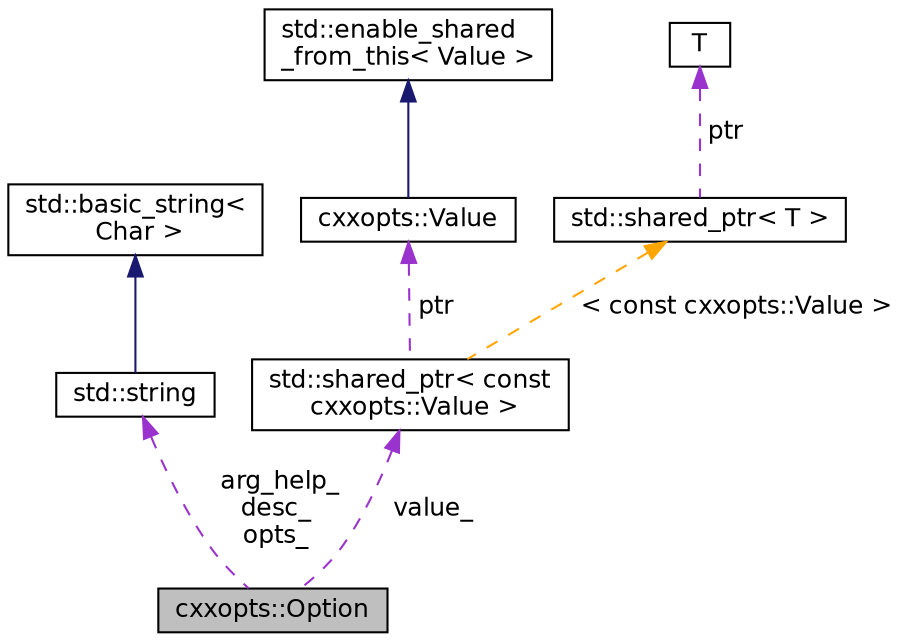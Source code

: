 digraph "cxxopts::Option"
{
 // INTERACTIVE_SVG=YES
 // LATEX_PDF_SIZE
  edge [fontname="Helvetica",fontsize="12",labelfontname="Helvetica",labelfontsize="12"];
  node [fontname="Helvetica",fontsize="12",shape=record];
  Node1 [label="cxxopts::Option",height=0.2,width=0.4,color="black", fillcolor="grey75", style="filled", fontcolor="black",tooltip=" "];
  Node2 -> Node1 [dir="back",color="darkorchid3",fontsize="12",style="dashed",label=" arg_help_\ndesc_\nopts_" ,fontname="Helvetica"];
  Node2 [label="std::string",height=0.2,width=0.4,color="black", fillcolor="white", style="filled",tooltip=" "];
  Node3 -> Node2 [dir="back",color="midnightblue",fontsize="12",style="solid",fontname="Helvetica"];
  Node3 [label="std::basic_string\<\l Char \>",height=0.2,width=0.4,color="black", fillcolor="white", style="filled",tooltip=" "];
  Node4 -> Node1 [dir="back",color="darkorchid3",fontsize="12",style="dashed",label=" value_" ,fontname="Helvetica"];
  Node4 [label="std::shared_ptr\< const\l cxxopts::Value \>",height=0.2,width=0.4,color="black", fillcolor="white", style="filled",tooltip=" "];
  Node5 -> Node4 [dir="back",color="darkorchid3",fontsize="12",style="dashed",label=" ptr" ,fontname="Helvetica"];
  Node5 [label="cxxopts::Value",height=0.2,width=0.4,color="black", fillcolor="white", style="filled",URL="$a00914.html",tooltip=" "];
  Node6 -> Node5 [dir="back",color="midnightblue",fontsize="12",style="solid",fontname="Helvetica"];
  Node6 [label="std::enable_shared\l_from_this\< Value \>",height=0.2,width=0.4,color="black", fillcolor="white", style="filled",tooltip=" "];
  Node7 -> Node4 [dir="back",color="orange",fontsize="12",style="dashed",label=" \< const cxxopts::Value \>" ,fontname="Helvetica"];
  Node7 [label="std::shared_ptr\< T \>",height=0.2,width=0.4,color="black", fillcolor="white", style="filled",tooltip=" "];
  Node8 -> Node7 [dir="back",color="darkorchid3",fontsize="12",style="dashed",label=" ptr" ,fontname="Helvetica"];
  Node8 [label="T",height=0.2,width=0.4,color="black", fillcolor="white", style="filled",tooltip=" "];
}
